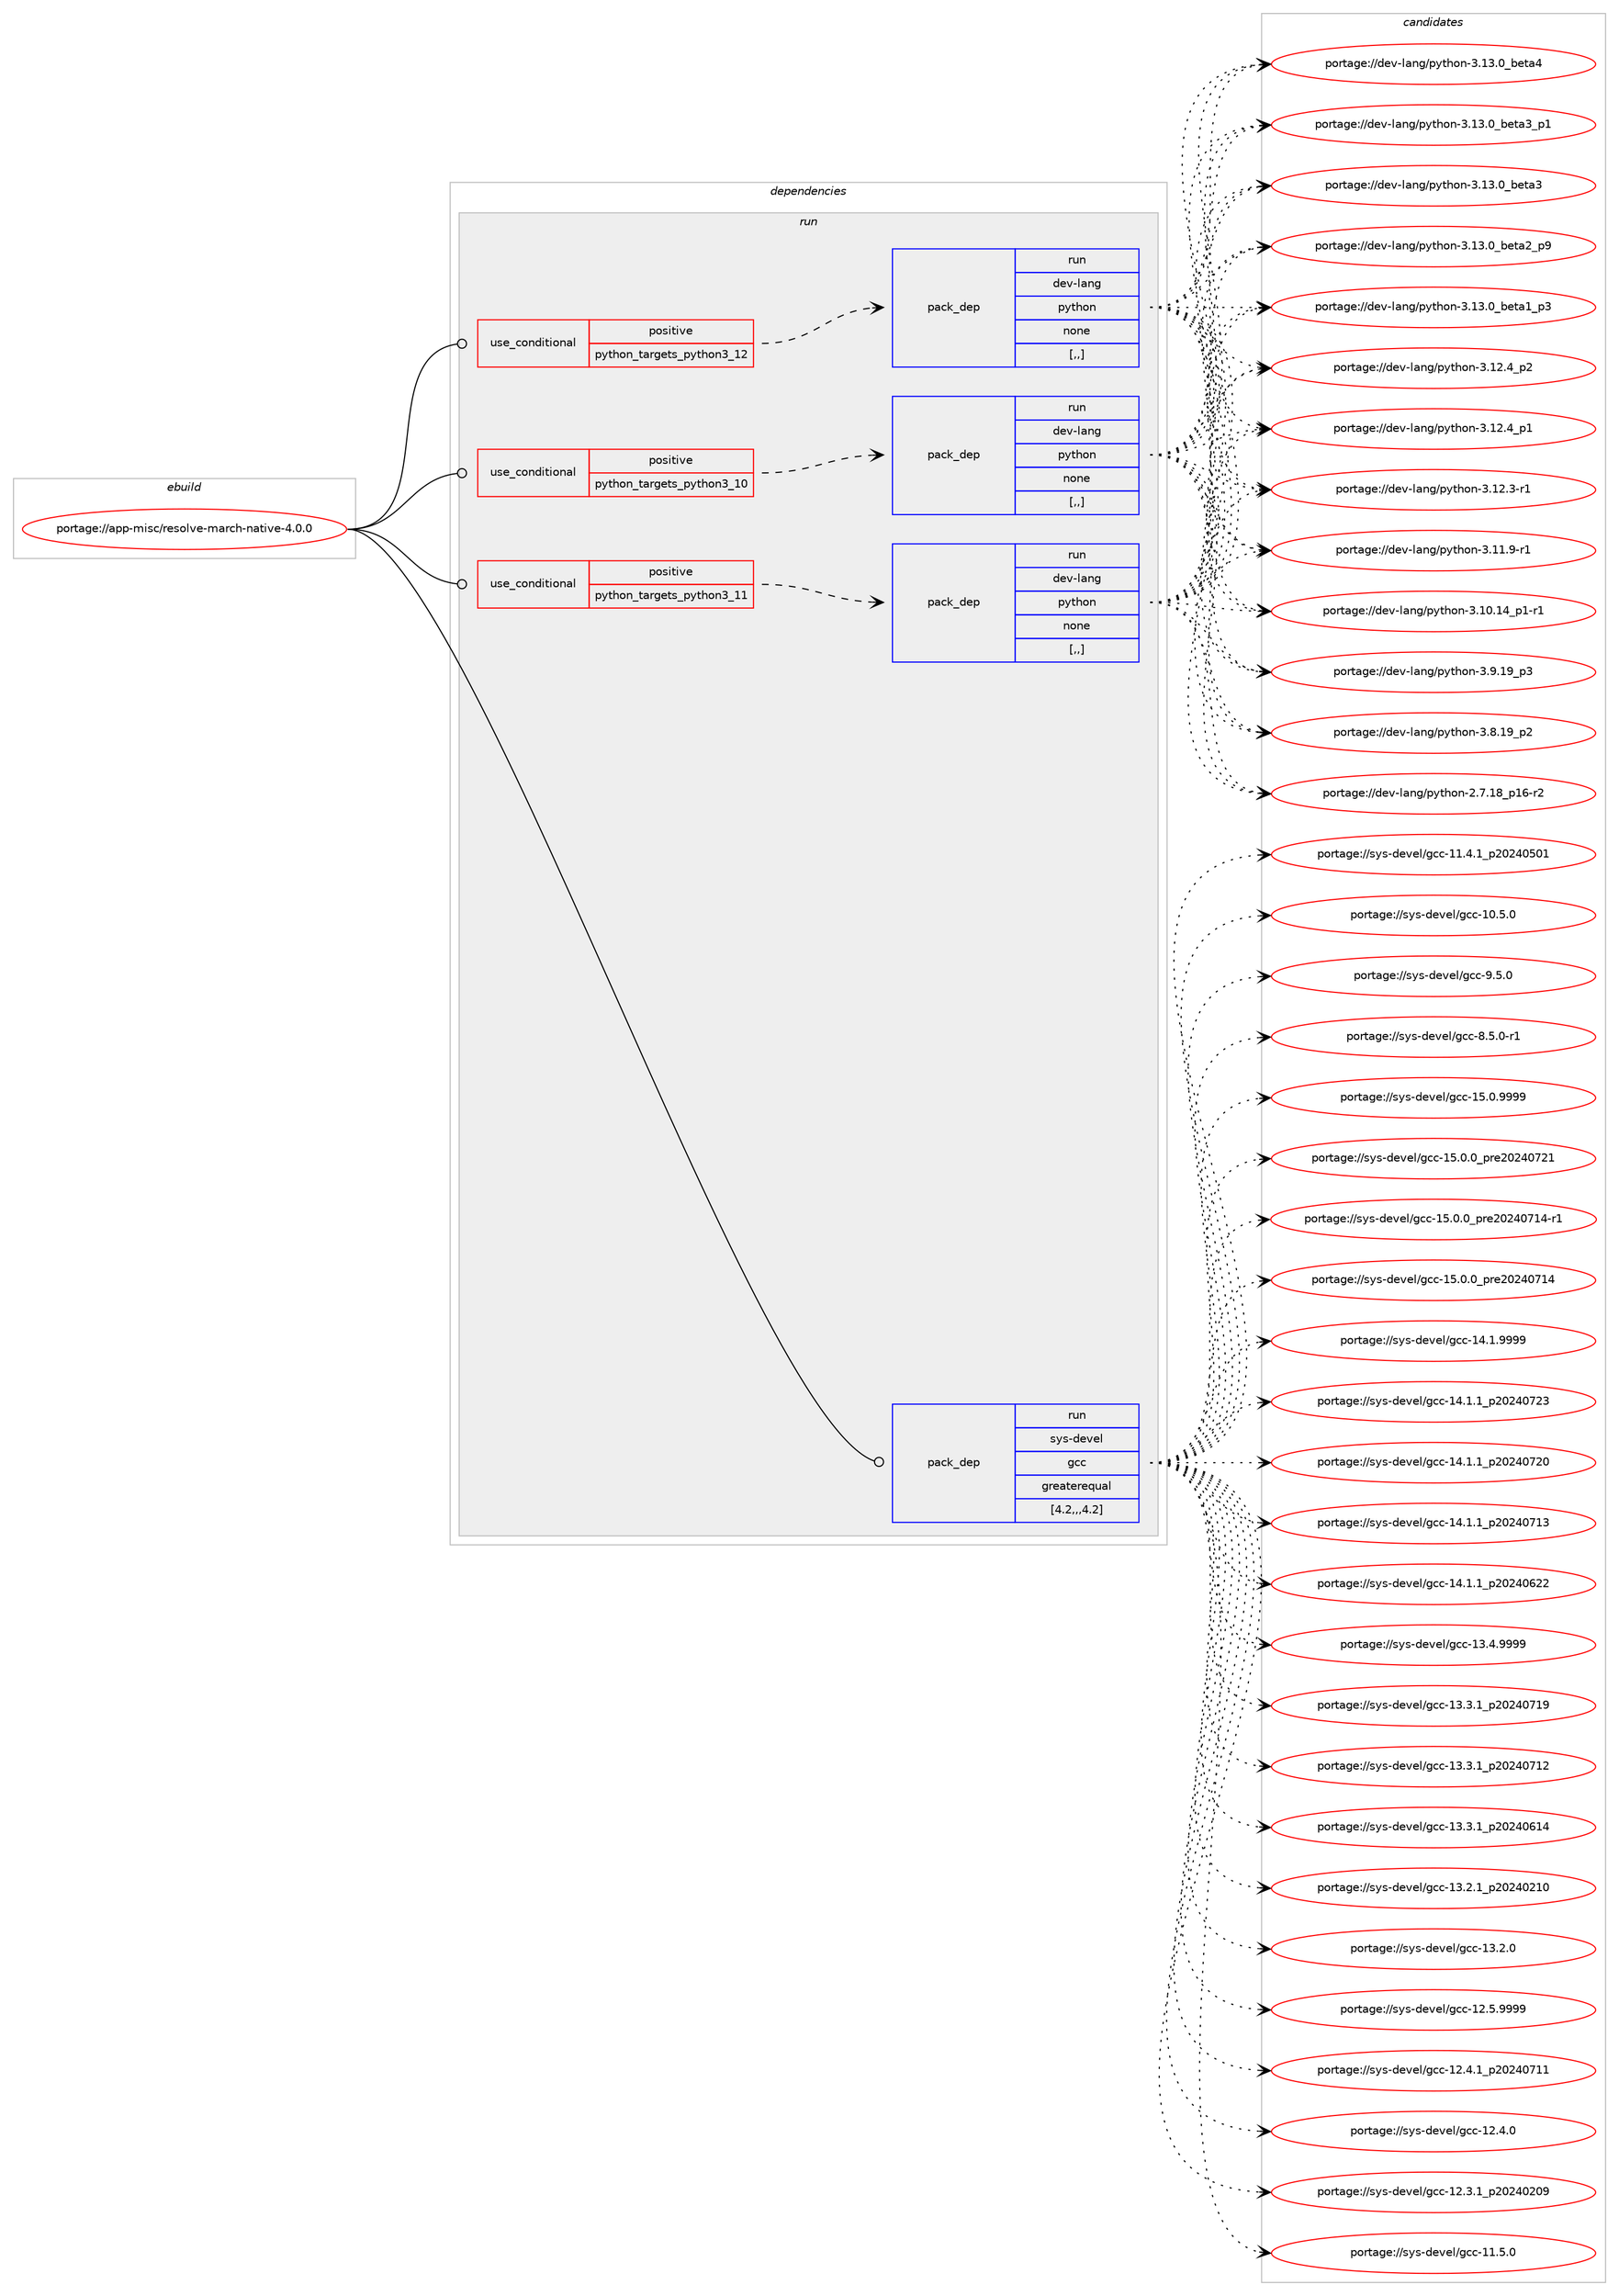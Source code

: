 digraph prolog {

# *************
# Graph options
# *************

newrank=true;
concentrate=true;
compound=true;
graph [rankdir=LR,fontname=Helvetica,fontsize=10,ranksep=1.5];#, ranksep=2.5, nodesep=0.2];
edge  [arrowhead=vee];
node  [fontname=Helvetica,fontsize=10];

# **********
# The ebuild
# **********

subgraph cluster_leftcol {
color=gray;
label=<<i>ebuild</i>>;
id [label="portage://app-misc/resolve-march-native-4.0.0", color=red, width=4, href="../app-misc/resolve-march-native-4.0.0.svg"];
}

# ****************
# The dependencies
# ****************

subgraph cluster_midcol {
color=gray;
label=<<i>dependencies</i>>;
subgraph cluster_compile {
fillcolor="#eeeeee";
style=filled;
label=<<i>compile</i>>;
}
subgraph cluster_compileandrun {
fillcolor="#eeeeee";
style=filled;
label=<<i>compile and run</i>>;
}
subgraph cluster_run {
fillcolor="#eeeeee";
style=filled;
label=<<i>run</i>>;
subgraph cond12732 {
dependency43929 [label=<<TABLE BORDER="0" CELLBORDER="1" CELLSPACING="0" CELLPADDING="4"><TR><TD ROWSPAN="3" CELLPADDING="10">use_conditional</TD></TR><TR><TD>positive</TD></TR><TR><TD>python_targets_python3_10</TD></TR></TABLE>>, shape=none, color=red];
subgraph pack30793 {
dependency43930 [label=<<TABLE BORDER="0" CELLBORDER="1" CELLSPACING="0" CELLPADDING="4" WIDTH="220"><TR><TD ROWSPAN="6" CELLPADDING="30">pack_dep</TD></TR><TR><TD WIDTH="110">run</TD></TR><TR><TD>dev-lang</TD></TR><TR><TD>python</TD></TR><TR><TD>none</TD></TR><TR><TD>[,,]</TD></TR></TABLE>>, shape=none, color=blue];
}
dependency43929:e -> dependency43930:w [weight=20,style="dashed",arrowhead="vee"];
}
id:e -> dependency43929:w [weight=20,style="solid",arrowhead="odot"];
subgraph cond12733 {
dependency43931 [label=<<TABLE BORDER="0" CELLBORDER="1" CELLSPACING="0" CELLPADDING="4"><TR><TD ROWSPAN="3" CELLPADDING="10">use_conditional</TD></TR><TR><TD>positive</TD></TR><TR><TD>python_targets_python3_11</TD></TR></TABLE>>, shape=none, color=red];
subgraph pack30794 {
dependency43932 [label=<<TABLE BORDER="0" CELLBORDER="1" CELLSPACING="0" CELLPADDING="4" WIDTH="220"><TR><TD ROWSPAN="6" CELLPADDING="30">pack_dep</TD></TR><TR><TD WIDTH="110">run</TD></TR><TR><TD>dev-lang</TD></TR><TR><TD>python</TD></TR><TR><TD>none</TD></TR><TR><TD>[,,]</TD></TR></TABLE>>, shape=none, color=blue];
}
dependency43931:e -> dependency43932:w [weight=20,style="dashed",arrowhead="vee"];
}
id:e -> dependency43931:w [weight=20,style="solid",arrowhead="odot"];
subgraph cond12734 {
dependency43933 [label=<<TABLE BORDER="0" CELLBORDER="1" CELLSPACING="0" CELLPADDING="4"><TR><TD ROWSPAN="3" CELLPADDING="10">use_conditional</TD></TR><TR><TD>positive</TD></TR><TR><TD>python_targets_python3_12</TD></TR></TABLE>>, shape=none, color=red];
subgraph pack30795 {
dependency43934 [label=<<TABLE BORDER="0" CELLBORDER="1" CELLSPACING="0" CELLPADDING="4" WIDTH="220"><TR><TD ROWSPAN="6" CELLPADDING="30">pack_dep</TD></TR><TR><TD WIDTH="110">run</TD></TR><TR><TD>dev-lang</TD></TR><TR><TD>python</TD></TR><TR><TD>none</TD></TR><TR><TD>[,,]</TD></TR></TABLE>>, shape=none, color=blue];
}
dependency43933:e -> dependency43934:w [weight=20,style="dashed",arrowhead="vee"];
}
id:e -> dependency43933:w [weight=20,style="solid",arrowhead="odot"];
subgraph pack30796 {
dependency43935 [label=<<TABLE BORDER="0" CELLBORDER="1" CELLSPACING="0" CELLPADDING="4" WIDTH="220"><TR><TD ROWSPAN="6" CELLPADDING="30">pack_dep</TD></TR><TR><TD WIDTH="110">run</TD></TR><TR><TD>sys-devel</TD></TR><TR><TD>gcc</TD></TR><TR><TD>greaterequal</TD></TR><TR><TD>[4.2,,,4.2]</TD></TR></TABLE>>, shape=none, color=blue];
}
id:e -> dependency43935:w [weight=20,style="solid",arrowhead="odot"];
}
}

# **************
# The candidates
# **************

subgraph cluster_choices {
rank=same;
color=gray;
label=<<i>candidates</i>>;

subgraph choice30793 {
color=black;
nodesep=1;
choice1001011184510897110103471121211161041111104551464951464895981011169752 [label="portage://dev-lang/python-3.13.0_beta4", color=red, width=4,href="../dev-lang/python-3.13.0_beta4.svg"];
choice10010111845108971101034711212111610411111045514649514648959810111697519511249 [label="portage://dev-lang/python-3.13.0_beta3_p1", color=red, width=4,href="../dev-lang/python-3.13.0_beta3_p1.svg"];
choice1001011184510897110103471121211161041111104551464951464895981011169751 [label="portage://dev-lang/python-3.13.0_beta3", color=red, width=4,href="../dev-lang/python-3.13.0_beta3.svg"];
choice10010111845108971101034711212111610411111045514649514648959810111697509511257 [label="portage://dev-lang/python-3.13.0_beta2_p9", color=red, width=4,href="../dev-lang/python-3.13.0_beta2_p9.svg"];
choice10010111845108971101034711212111610411111045514649514648959810111697499511251 [label="portage://dev-lang/python-3.13.0_beta1_p3", color=red, width=4,href="../dev-lang/python-3.13.0_beta1_p3.svg"];
choice100101118451089711010347112121116104111110455146495046529511250 [label="portage://dev-lang/python-3.12.4_p2", color=red, width=4,href="../dev-lang/python-3.12.4_p2.svg"];
choice100101118451089711010347112121116104111110455146495046529511249 [label="portage://dev-lang/python-3.12.4_p1", color=red, width=4,href="../dev-lang/python-3.12.4_p1.svg"];
choice100101118451089711010347112121116104111110455146495046514511449 [label="portage://dev-lang/python-3.12.3-r1", color=red, width=4,href="../dev-lang/python-3.12.3-r1.svg"];
choice100101118451089711010347112121116104111110455146494946574511449 [label="portage://dev-lang/python-3.11.9-r1", color=red, width=4,href="../dev-lang/python-3.11.9-r1.svg"];
choice100101118451089711010347112121116104111110455146494846495295112494511449 [label="portage://dev-lang/python-3.10.14_p1-r1", color=red, width=4,href="../dev-lang/python-3.10.14_p1-r1.svg"];
choice100101118451089711010347112121116104111110455146574649579511251 [label="portage://dev-lang/python-3.9.19_p3", color=red, width=4,href="../dev-lang/python-3.9.19_p3.svg"];
choice100101118451089711010347112121116104111110455146564649579511250 [label="portage://dev-lang/python-3.8.19_p2", color=red, width=4,href="../dev-lang/python-3.8.19_p2.svg"];
choice100101118451089711010347112121116104111110455046554649569511249544511450 [label="portage://dev-lang/python-2.7.18_p16-r2", color=red, width=4,href="../dev-lang/python-2.7.18_p16-r2.svg"];
dependency43930:e -> choice1001011184510897110103471121211161041111104551464951464895981011169752:w [style=dotted,weight="100"];
dependency43930:e -> choice10010111845108971101034711212111610411111045514649514648959810111697519511249:w [style=dotted,weight="100"];
dependency43930:e -> choice1001011184510897110103471121211161041111104551464951464895981011169751:w [style=dotted,weight="100"];
dependency43930:e -> choice10010111845108971101034711212111610411111045514649514648959810111697509511257:w [style=dotted,weight="100"];
dependency43930:e -> choice10010111845108971101034711212111610411111045514649514648959810111697499511251:w [style=dotted,weight="100"];
dependency43930:e -> choice100101118451089711010347112121116104111110455146495046529511250:w [style=dotted,weight="100"];
dependency43930:e -> choice100101118451089711010347112121116104111110455146495046529511249:w [style=dotted,weight="100"];
dependency43930:e -> choice100101118451089711010347112121116104111110455146495046514511449:w [style=dotted,weight="100"];
dependency43930:e -> choice100101118451089711010347112121116104111110455146494946574511449:w [style=dotted,weight="100"];
dependency43930:e -> choice100101118451089711010347112121116104111110455146494846495295112494511449:w [style=dotted,weight="100"];
dependency43930:e -> choice100101118451089711010347112121116104111110455146574649579511251:w [style=dotted,weight="100"];
dependency43930:e -> choice100101118451089711010347112121116104111110455146564649579511250:w [style=dotted,weight="100"];
dependency43930:e -> choice100101118451089711010347112121116104111110455046554649569511249544511450:w [style=dotted,weight="100"];
}
subgraph choice30794 {
color=black;
nodesep=1;
choice1001011184510897110103471121211161041111104551464951464895981011169752 [label="portage://dev-lang/python-3.13.0_beta4", color=red, width=4,href="../dev-lang/python-3.13.0_beta4.svg"];
choice10010111845108971101034711212111610411111045514649514648959810111697519511249 [label="portage://dev-lang/python-3.13.0_beta3_p1", color=red, width=4,href="../dev-lang/python-3.13.0_beta3_p1.svg"];
choice1001011184510897110103471121211161041111104551464951464895981011169751 [label="portage://dev-lang/python-3.13.0_beta3", color=red, width=4,href="../dev-lang/python-3.13.0_beta3.svg"];
choice10010111845108971101034711212111610411111045514649514648959810111697509511257 [label="portage://dev-lang/python-3.13.0_beta2_p9", color=red, width=4,href="../dev-lang/python-3.13.0_beta2_p9.svg"];
choice10010111845108971101034711212111610411111045514649514648959810111697499511251 [label="portage://dev-lang/python-3.13.0_beta1_p3", color=red, width=4,href="../dev-lang/python-3.13.0_beta1_p3.svg"];
choice100101118451089711010347112121116104111110455146495046529511250 [label="portage://dev-lang/python-3.12.4_p2", color=red, width=4,href="../dev-lang/python-3.12.4_p2.svg"];
choice100101118451089711010347112121116104111110455146495046529511249 [label="portage://dev-lang/python-3.12.4_p1", color=red, width=4,href="../dev-lang/python-3.12.4_p1.svg"];
choice100101118451089711010347112121116104111110455146495046514511449 [label="portage://dev-lang/python-3.12.3-r1", color=red, width=4,href="../dev-lang/python-3.12.3-r1.svg"];
choice100101118451089711010347112121116104111110455146494946574511449 [label="portage://dev-lang/python-3.11.9-r1", color=red, width=4,href="../dev-lang/python-3.11.9-r1.svg"];
choice100101118451089711010347112121116104111110455146494846495295112494511449 [label="portage://dev-lang/python-3.10.14_p1-r1", color=red, width=4,href="../dev-lang/python-3.10.14_p1-r1.svg"];
choice100101118451089711010347112121116104111110455146574649579511251 [label="portage://dev-lang/python-3.9.19_p3", color=red, width=4,href="../dev-lang/python-3.9.19_p3.svg"];
choice100101118451089711010347112121116104111110455146564649579511250 [label="portage://dev-lang/python-3.8.19_p2", color=red, width=4,href="../dev-lang/python-3.8.19_p2.svg"];
choice100101118451089711010347112121116104111110455046554649569511249544511450 [label="portage://dev-lang/python-2.7.18_p16-r2", color=red, width=4,href="../dev-lang/python-2.7.18_p16-r2.svg"];
dependency43932:e -> choice1001011184510897110103471121211161041111104551464951464895981011169752:w [style=dotted,weight="100"];
dependency43932:e -> choice10010111845108971101034711212111610411111045514649514648959810111697519511249:w [style=dotted,weight="100"];
dependency43932:e -> choice1001011184510897110103471121211161041111104551464951464895981011169751:w [style=dotted,weight="100"];
dependency43932:e -> choice10010111845108971101034711212111610411111045514649514648959810111697509511257:w [style=dotted,weight="100"];
dependency43932:e -> choice10010111845108971101034711212111610411111045514649514648959810111697499511251:w [style=dotted,weight="100"];
dependency43932:e -> choice100101118451089711010347112121116104111110455146495046529511250:w [style=dotted,weight="100"];
dependency43932:e -> choice100101118451089711010347112121116104111110455146495046529511249:w [style=dotted,weight="100"];
dependency43932:e -> choice100101118451089711010347112121116104111110455146495046514511449:w [style=dotted,weight="100"];
dependency43932:e -> choice100101118451089711010347112121116104111110455146494946574511449:w [style=dotted,weight="100"];
dependency43932:e -> choice100101118451089711010347112121116104111110455146494846495295112494511449:w [style=dotted,weight="100"];
dependency43932:e -> choice100101118451089711010347112121116104111110455146574649579511251:w [style=dotted,weight="100"];
dependency43932:e -> choice100101118451089711010347112121116104111110455146564649579511250:w [style=dotted,weight="100"];
dependency43932:e -> choice100101118451089711010347112121116104111110455046554649569511249544511450:w [style=dotted,weight="100"];
}
subgraph choice30795 {
color=black;
nodesep=1;
choice1001011184510897110103471121211161041111104551464951464895981011169752 [label="portage://dev-lang/python-3.13.0_beta4", color=red, width=4,href="../dev-lang/python-3.13.0_beta4.svg"];
choice10010111845108971101034711212111610411111045514649514648959810111697519511249 [label="portage://dev-lang/python-3.13.0_beta3_p1", color=red, width=4,href="../dev-lang/python-3.13.0_beta3_p1.svg"];
choice1001011184510897110103471121211161041111104551464951464895981011169751 [label="portage://dev-lang/python-3.13.0_beta3", color=red, width=4,href="../dev-lang/python-3.13.0_beta3.svg"];
choice10010111845108971101034711212111610411111045514649514648959810111697509511257 [label="portage://dev-lang/python-3.13.0_beta2_p9", color=red, width=4,href="../dev-lang/python-3.13.0_beta2_p9.svg"];
choice10010111845108971101034711212111610411111045514649514648959810111697499511251 [label="portage://dev-lang/python-3.13.0_beta1_p3", color=red, width=4,href="../dev-lang/python-3.13.0_beta1_p3.svg"];
choice100101118451089711010347112121116104111110455146495046529511250 [label="portage://dev-lang/python-3.12.4_p2", color=red, width=4,href="../dev-lang/python-3.12.4_p2.svg"];
choice100101118451089711010347112121116104111110455146495046529511249 [label="portage://dev-lang/python-3.12.4_p1", color=red, width=4,href="../dev-lang/python-3.12.4_p1.svg"];
choice100101118451089711010347112121116104111110455146495046514511449 [label="portage://dev-lang/python-3.12.3-r1", color=red, width=4,href="../dev-lang/python-3.12.3-r1.svg"];
choice100101118451089711010347112121116104111110455146494946574511449 [label="portage://dev-lang/python-3.11.9-r1", color=red, width=4,href="../dev-lang/python-3.11.9-r1.svg"];
choice100101118451089711010347112121116104111110455146494846495295112494511449 [label="portage://dev-lang/python-3.10.14_p1-r1", color=red, width=4,href="../dev-lang/python-3.10.14_p1-r1.svg"];
choice100101118451089711010347112121116104111110455146574649579511251 [label="portage://dev-lang/python-3.9.19_p3", color=red, width=4,href="../dev-lang/python-3.9.19_p3.svg"];
choice100101118451089711010347112121116104111110455146564649579511250 [label="portage://dev-lang/python-3.8.19_p2", color=red, width=4,href="../dev-lang/python-3.8.19_p2.svg"];
choice100101118451089711010347112121116104111110455046554649569511249544511450 [label="portage://dev-lang/python-2.7.18_p16-r2", color=red, width=4,href="../dev-lang/python-2.7.18_p16-r2.svg"];
dependency43934:e -> choice1001011184510897110103471121211161041111104551464951464895981011169752:w [style=dotted,weight="100"];
dependency43934:e -> choice10010111845108971101034711212111610411111045514649514648959810111697519511249:w [style=dotted,weight="100"];
dependency43934:e -> choice1001011184510897110103471121211161041111104551464951464895981011169751:w [style=dotted,weight="100"];
dependency43934:e -> choice10010111845108971101034711212111610411111045514649514648959810111697509511257:w [style=dotted,weight="100"];
dependency43934:e -> choice10010111845108971101034711212111610411111045514649514648959810111697499511251:w [style=dotted,weight="100"];
dependency43934:e -> choice100101118451089711010347112121116104111110455146495046529511250:w [style=dotted,weight="100"];
dependency43934:e -> choice100101118451089711010347112121116104111110455146495046529511249:w [style=dotted,weight="100"];
dependency43934:e -> choice100101118451089711010347112121116104111110455146495046514511449:w [style=dotted,weight="100"];
dependency43934:e -> choice100101118451089711010347112121116104111110455146494946574511449:w [style=dotted,weight="100"];
dependency43934:e -> choice100101118451089711010347112121116104111110455146494846495295112494511449:w [style=dotted,weight="100"];
dependency43934:e -> choice100101118451089711010347112121116104111110455146574649579511251:w [style=dotted,weight="100"];
dependency43934:e -> choice100101118451089711010347112121116104111110455146564649579511250:w [style=dotted,weight="100"];
dependency43934:e -> choice100101118451089711010347112121116104111110455046554649569511249544511450:w [style=dotted,weight="100"];
}
subgraph choice30796 {
color=black;
nodesep=1;
choice1151211154510010111810110847103999945495346484657575757 [label="portage://sys-devel/gcc-15.0.9999", color=red, width=4,href="../sys-devel/gcc-15.0.9999.svg"];
choice1151211154510010111810110847103999945495346484648951121141015048505248555049 [label="portage://sys-devel/gcc-15.0.0_pre20240721", color=red, width=4,href="../sys-devel/gcc-15.0.0_pre20240721.svg"];
choice11512111545100101118101108471039999454953464846489511211410150485052485549524511449 [label="portage://sys-devel/gcc-15.0.0_pre20240714-r1", color=red, width=4,href="../sys-devel/gcc-15.0.0_pre20240714-r1.svg"];
choice1151211154510010111810110847103999945495346484648951121141015048505248554952 [label="portage://sys-devel/gcc-15.0.0_pre20240714", color=red, width=4,href="../sys-devel/gcc-15.0.0_pre20240714.svg"];
choice1151211154510010111810110847103999945495246494657575757 [label="portage://sys-devel/gcc-14.1.9999", color=red, width=4,href="../sys-devel/gcc-14.1.9999.svg"];
choice1151211154510010111810110847103999945495246494649951125048505248555051 [label="portage://sys-devel/gcc-14.1.1_p20240723", color=red, width=4,href="../sys-devel/gcc-14.1.1_p20240723.svg"];
choice1151211154510010111810110847103999945495246494649951125048505248555048 [label="portage://sys-devel/gcc-14.1.1_p20240720", color=red, width=4,href="../sys-devel/gcc-14.1.1_p20240720.svg"];
choice1151211154510010111810110847103999945495246494649951125048505248554951 [label="portage://sys-devel/gcc-14.1.1_p20240713", color=red, width=4,href="../sys-devel/gcc-14.1.1_p20240713.svg"];
choice1151211154510010111810110847103999945495246494649951125048505248545050 [label="portage://sys-devel/gcc-14.1.1_p20240622", color=red, width=4,href="../sys-devel/gcc-14.1.1_p20240622.svg"];
choice1151211154510010111810110847103999945495146524657575757 [label="portage://sys-devel/gcc-13.4.9999", color=red, width=4,href="../sys-devel/gcc-13.4.9999.svg"];
choice1151211154510010111810110847103999945495146514649951125048505248554957 [label="portage://sys-devel/gcc-13.3.1_p20240719", color=red, width=4,href="../sys-devel/gcc-13.3.1_p20240719.svg"];
choice1151211154510010111810110847103999945495146514649951125048505248554950 [label="portage://sys-devel/gcc-13.3.1_p20240712", color=red, width=4,href="../sys-devel/gcc-13.3.1_p20240712.svg"];
choice1151211154510010111810110847103999945495146514649951125048505248544952 [label="portage://sys-devel/gcc-13.3.1_p20240614", color=red, width=4,href="../sys-devel/gcc-13.3.1_p20240614.svg"];
choice1151211154510010111810110847103999945495146504649951125048505248504948 [label="portage://sys-devel/gcc-13.2.1_p20240210", color=red, width=4,href="../sys-devel/gcc-13.2.1_p20240210.svg"];
choice1151211154510010111810110847103999945495146504648 [label="portage://sys-devel/gcc-13.2.0", color=red, width=4,href="../sys-devel/gcc-13.2.0.svg"];
choice1151211154510010111810110847103999945495046534657575757 [label="portage://sys-devel/gcc-12.5.9999", color=red, width=4,href="../sys-devel/gcc-12.5.9999.svg"];
choice1151211154510010111810110847103999945495046524649951125048505248554949 [label="portage://sys-devel/gcc-12.4.1_p20240711", color=red, width=4,href="../sys-devel/gcc-12.4.1_p20240711.svg"];
choice1151211154510010111810110847103999945495046524648 [label="portage://sys-devel/gcc-12.4.0", color=red, width=4,href="../sys-devel/gcc-12.4.0.svg"];
choice1151211154510010111810110847103999945495046514649951125048505248504857 [label="portage://sys-devel/gcc-12.3.1_p20240209", color=red, width=4,href="../sys-devel/gcc-12.3.1_p20240209.svg"];
choice1151211154510010111810110847103999945494946534648 [label="portage://sys-devel/gcc-11.5.0", color=red, width=4,href="../sys-devel/gcc-11.5.0.svg"];
choice1151211154510010111810110847103999945494946524649951125048505248534849 [label="portage://sys-devel/gcc-11.4.1_p20240501", color=red, width=4,href="../sys-devel/gcc-11.4.1_p20240501.svg"];
choice1151211154510010111810110847103999945494846534648 [label="portage://sys-devel/gcc-10.5.0", color=red, width=4,href="../sys-devel/gcc-10.5.0.svg"];
choice11512111545100101118101108471039999455746534648 [label="portage://sys-devel/gcc-9.5.0", color=red, width=4,href="../sys-devel/gcc-9.5.0.svg"];
choice115121115451001011181011084710399994556465346484511449 [label="portage://sys-devel/gcc-8.5.0-r1", color=red, width=4,href="../sys-devel/gcc-8.5.0-r1.svg"];
dependency43935:e -> choice1151211154510010111810110847103999945495346484657575757:w [style=dotted,weight="100"];
dependency43935:e -> choice1151211154510010111810110847103999945495346484648951121141015048505248555049:w [style=dotted,weight="100"];
dependency43935:e -> choice11512111545100101118101108471039999454953464846489511211410150485052485549524511449:w [style=dotted,weight="100"];
dependency43935:e -> choice1151211154510010111810110847103999945495346484648951121141015048505248554952:w [style=dotted,weight="100"];
dependency43935:e -> choice1151211154510010111810110847103999945495246494657575757:w [style=dotted,weight="100"];
dependency43935:e -> choice1151211154510010111810110847103999945495246494649951125048505248555051:w [style=dotted,weight="100"];
dependency43935:e -> choice1151211154510010111810110847103999945495246494649951125048505248555048:w [style=dotted,weight="100"];
dependency43935:e -> choice1151211154510010111810110847103999945495246494649951125048505248554951:w [style=dotted,weight="100"];
dependency43935:e -> choice1151211154510010111810110847103999945495246494649951125048505248545050:w [style=dotted,weight="100"];
dependency43935:e -> choice1151211154510010111810110847103999945495146524657575757:w [style=dotted,weight="100"];
dependency43935:e -> choice1151211154510010111810110847103999945495146514649951125048505248554957:w [style=dotted,weight="100"];
dependency43935:e -> choice1151211154510010111810110847103999945495146514649951125048505248554950:w [style=dotted,weight="100"];
dependency43935:e -> choice1151211154510010111810110847103999945495146514649951125048505248544952:w [style=dotted,weight="100"];
dependency43935:e -> choice1151211154510010111810110847103999945495146504649951125048505248504948:w [style=dotted,weight="100"];
dependency43935:e -> choice1151211154510010111810110847103999945495146504648:w [style=dotted,weight="100"];
dependency43935:e -> choice1151211154510010111810110847103999945495046534657575757:w [style=dotted,weight="100"];
dependency43935:e -> choice1151211154510010111810110847103999945495046524649951125048505248554949:w [style=dotted,weight="100"];
dependency43935:e -> choice1151211154510010111810110847103999945495046524648:w [style=dotted,weight="100"];
dependency43935:e -> choice1151211154510010111810110847103999945495046514649951125048505248504857:w [style=dotted,weight="100"];
dependency43935:e -> choice1151211154510010111810110847103999945494946534648:w [style=dotted,weight="100"];
dependency43935:e -> choice1151211154510010111810110847103999945494946524649951125048505248534849:w [style=dotted,weight="100"];
dependency43935:e -> choice1151211154510010111810110847103999945494846534648:w [style=dotted,weight="100"];
dependency43935:e -> choice11512111545100101118101108471039999455746534648:w [style=dotted,weight="100"];
dependency43935:e -> choice115121115451001011181011084710399994556465346484511449:w [style=dotted,weight="100"];
}
}

}

